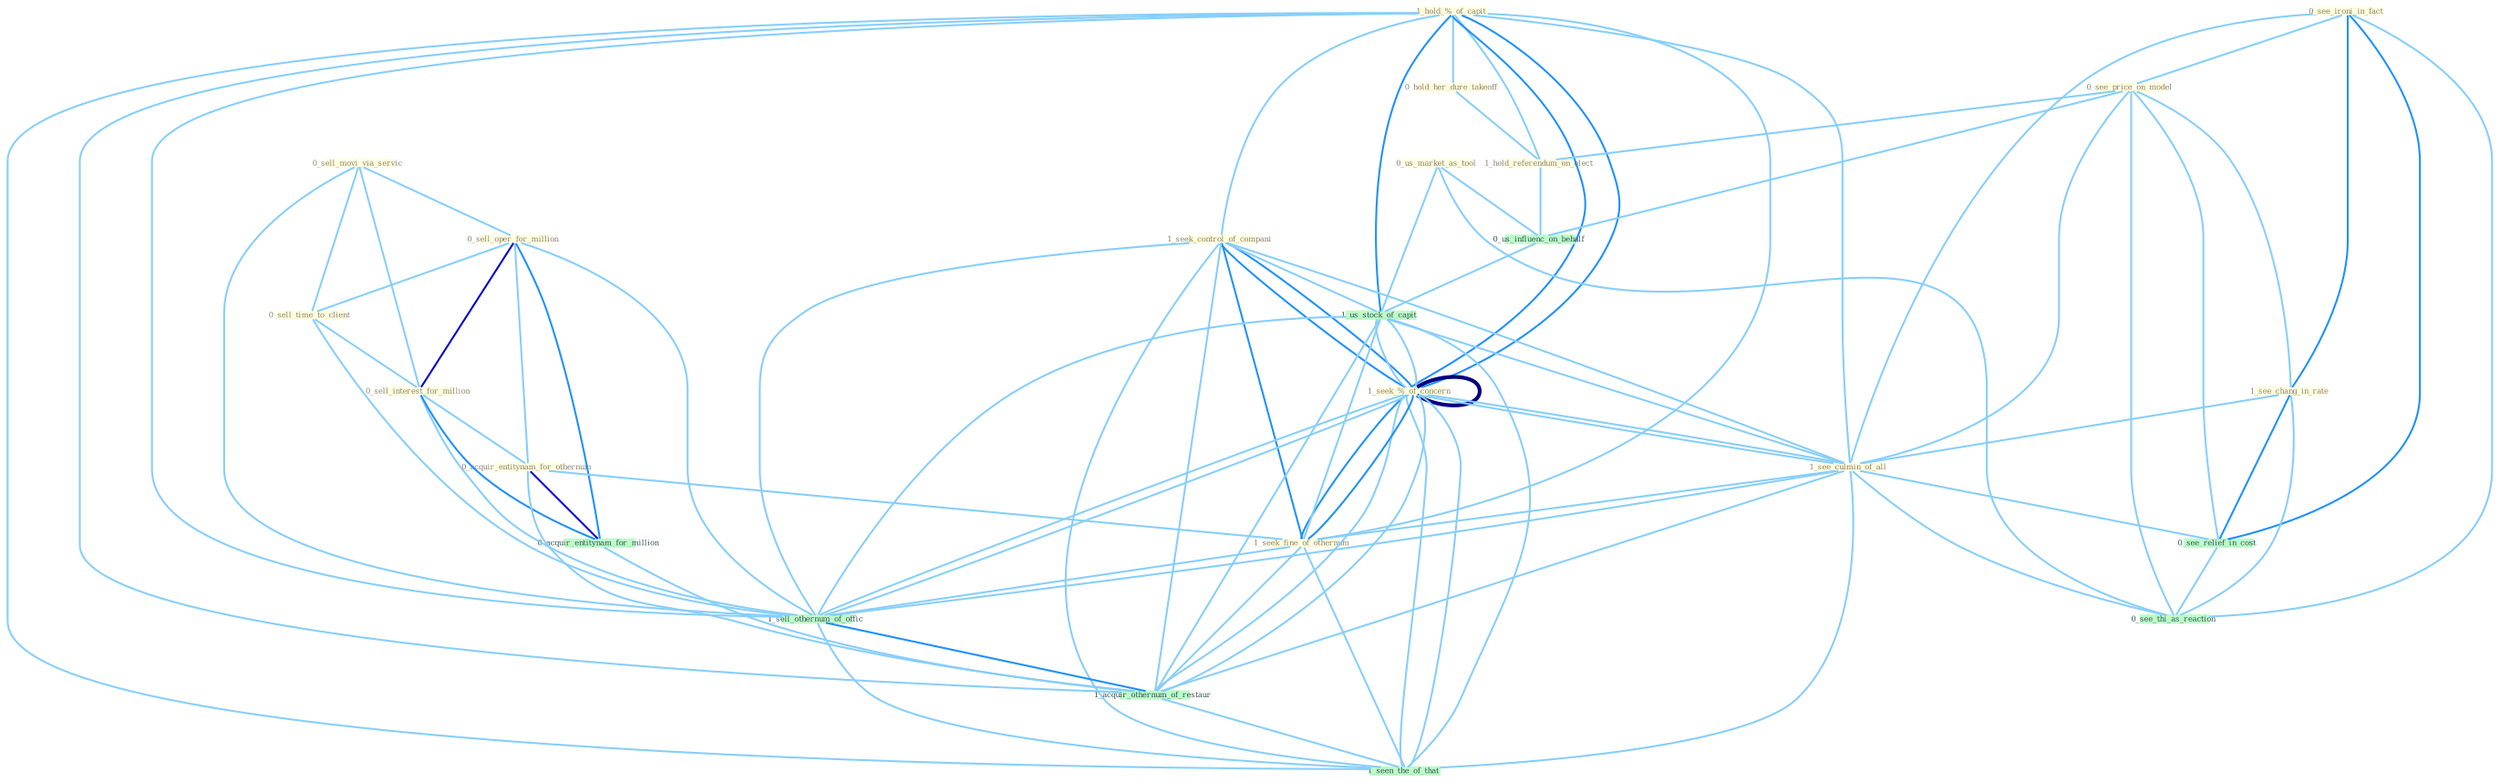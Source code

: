Graph G{ 
    node
    [shape=polygon,style=filled,width=.5,height=.06,color="#BDFCC9",fixedsize=true,fontsize=4,
    fontcolor="#2f4f4f"];
    {node
    [color="#ffffe0", fontcolor="#8b7d6b"] "1_hold_%_of_capit " "0_see_ironi_in_fact " "0_sell_movi_via_servic " "0_see_price_on_model " "0_sell_oper_for_million " "0_hold_her_dure_takeoff " "0_sell_time_to_client " "0_us_market_as_tool " "1_seek_control_of_compani " "1_see_chang_in_rate " "1_hold_referendum_on_elect " "1_seek_%_of_concern " "1_see_culmin_of_all " "0_sell_interest_for_million " "0_acquir_entitynam_for_othernum " "1_seek_fine_of_othernum "}
{node [color="#fff0f5", fontcolor="#b22222"]}
edge [color="#B0E2FF"];

	"1_hold_%_of_capit " -- "0_hold_her_dure_takeoff " [w="1", color="#87cefa" ];
	"1_hold_%_of_capit " -- "1_seek_control_of_compani " [w="1", color="#87cefa" ];
	"1_hold_%_of_capit " -- "1_hold_referendum_on_elect " [w="1", color="#87cefa" ];
	"1_hold_%_of_capit " -- "1_seek_%_of_concern " [w="2", color="#1e90ff" , len=0.8];
	"1_hold_%_of_capit " -- "1_see_culmin_of_all " [w="1", color="#87cefa" ];
	"1_hold_%_of_capit " -- "1_seek_fine_of_othernum " [w="1", color="#87cefa" ];
	"1_hold_%_of_capit " -- "1_sell_othernum_of_offic " [w="1", color="#87cefa" ];
	"1_hold_%_of_capit " -- "1_acquir_othernum_of_restaur " [w="1", color="#87cefa" ];
	"1_hold_%_of_capit " -- "1_us_stock_of_capit " [w="2", color="#1e90ff" , len=0.8];
	"1_hold_%_of_capit " -- "1_seek_%_of_concern " [w="2", color="#1e90ff" , len=0.8];
	"1_hold_%_of_capit " -- "1_seen_the_of_that " [w="1", color="#87cefa" ];
	"0_see_ironi_in_fact " -- "0_see_price_on_model " [w="1", color="#87cefa" ];
	"0_see_ironi_in_fact " -- "1_see_chang_in_rate " [w="2", color="#1e90ff" , len=0.8];
	"0_see_ironi_in_fact " -- "1_see_culmin_of_all " [w="1", color="#87cefa" ];
	"0_see_ironi_in_fact " -- "0_see_relief_in_cost " [w="2", color="#1e90ff" , len=0.8];
	"0_see_ironi_in_fact " -- "0_see_thi_as_reaction " [w="1", color="#87cefa" ];
	"0_sell_movi_via_servic " -- "0_sell_oper_for_million " [w="1", color="#87cefa" ];
	"0_sell_movi_via_servic " -- "0_sell_time_to_client " [w="1", color="#87cefa" ];
	"0_sell_movi_via_servic " -- "0_sell_interest_for_million " [w="1", color="#87cefa" ];
	"0_sell_movi_via_servic " -- "1_sell_othernum_of_offic " [w="1", color="#87cefa" ];
	"0_see_price_on_model " -- "1_see_chang_in_rate " [w="1", color="#87cefa" ];
	"0_see_price_on_model " -- "1_hold_referendum_on_elect " [w="1", color="#87cefa" ];
	"0_see_price_on_model " -- "1_see_culmin_of_all " [w="1", color="#87cefa" ];
	"0_see_price_on_model " -- "0_us_influenc_on_behalf " [w="1", color="#87cefa" ];
	"0_see_price_on_model " -- "0_see_relief_in_cost " [w="1", color="#87cefa" ];
	"0_see_price_on_model " -- "0_see_thi_as_reaction " [w="1", color="#87cefa" ];
	"0_sell_oper_for_million " -- "0_sell_time_to_client " [w="1", color="#87cefa" ];
	"0_sell_oper_for_million " -- "0_sell_interest_for_million " [w="3", color="#0000cd" , len=0.6];
	"0_sell_oper_for_million " -- "0_acquir_entitynam_for_othernum " [w="1", color="#87cefa" ];
	"0_sell_oper_for_million " -- "0_acquir_entitynam_for_million " [w="2", color="#1e90ff" , len=0.8];
	"0_sell_oper_for_million " -- "1_sell_othernum_of_offic " [w="1", color="#87cefa" ];
	"0_hold_her_dure_takeoff " -- "1_hold_referendum_on_elect " [w="1", color="#87cefa" ];
	"0_sell_time_to_client " -- "0_sell_interest_for_million " [w="1", color="#87cefa" ];
	"0_sell_time_to_client " -- "1_sell_othernum_of_offic " [w="1", color="#87cefa" ];
	"0_us_market_as_tool " -- "0_us_influenc_on_behalf " [w="1", color="#87cefa" ];
	"0_us_market_as_tool " -- "0_see_thi_as_reaction " [w="1", color="#87cefa" ];
	"0_us_market_as_tool " -- "1_us_stock_of_capit " [w="1", color="#87cefa" ];
	"1_seek_control_of_compani " -- "1_seek_%_of_concern " [w="2", color="#1e90ff" , len=0.8];
	"1_seek_control_of_compani " -- "1_see_culmin_of_all " [w="1", color="#87cefa" ];
	"1_seek_control_of_compani " -- "1_seek_fine_of_othernum " [w="2", color="#1e90ff" , len=0.8];
	"1_seek_control_of_compani " -- "1_sell_othernum_of_offic " [w="1", color="#87cefa" ];
	"1_seek_control_of_compani " -- "1_acquir_othernum_of_restaur " [w="1", color="#87cefa" ];
	"1_seek_control_of_compani " -- "1_us_stock_of_capit " [w="1", color="#87cefa" ];
	"1_seek_control_of_compani " -- "1_seek_%_of_concern " [w="2", color="#1e90ff" , len=0.8];
	"1_seek_control_of_compani " -- "1_seen_the_of_that " [w="1", color="#87cefa" ];
	"1_see_chang_in_rate " -- "1_see_culmin_of_all " [w="1", color="#87cefa" ];
	"1_see_chang_in_rate " -- "0_see_relief_in_cost " [w="2", color="#1e90ff" , len=0.8];
	"1_see_chang_in_rate " -- "0_see_thi_as_reaction " [w="1", color="#87cefa" ];
	"1_hold_referendum_on_elect " -- "0_us_influenc_on_behalf " [w="1", color="#87cefa" ];
	"1_seek_%_of_concern " -- "1_see_culmin_of_all " [w="1", color="#87cefa" ];
	"1_seek_%_of_concern " -- "1_seek_fine_of_othernum " [w="2", color="#1e90ff" , len=0.8];
	"1_seek_%_of_concern " -- "1_sell_othernum_of_offic " [w="1", color="#87cefa" ];
	"1_seek_%_of_concern " -- "1_acquir_othernum_of_restaur " [w="1", color="#87cefa" ];
	"1_seek_%_of_concern " -- "1_us_stock_of_capit " [w="1", color="#87cefa" ];
	"1_seek_%_of_concern " -- "1_seek_%_of_concern " [w="4", style=bold, color="#000080", len=0.4];
	"1_seek_%_of_concern " -- "1_seen_the_of_that " [w="1", color="#87cefa" ];
	"1_see_culmin_of_all " -- "1_seek_fine_of_othernum " [w="1", color="#87cefa" ];
	"1_see_culmin_of_all " -- "1_sell_othernum_of_offic " [w="1", color="#87cefa" ];
	"1_see_culmin_of_all " -- "0_see_relief_in_cost " [w="1", color="#87cefa" ];
	"1_see_culmin_of_all " -- "0_see_thi_as_reaction " [w="1", color="#87cefa" ];
	"1_see_culmin_of_all " -- "1_acquir_othernum_of_restaur " [w="1", color="#87cefa" ];
	"1_see_culmin_of_all " -- "1_us_stock_of_capit " [w="1", color="#87cefa" ];
	"1_see_culmin_of_all " -- "1_seek_%_of_concern " [w="1", color="#87cefa" ];
	"1_see_culmin_of_all " -- "1_seen_the_of_that " [w="1", color="#87cefa" ];
	"0_sell_interest_for_million " -- "0_acquir_entitynam_for_othernum " [w="1", color="#87cefa" ];
	"0_sell_interest_for_million " -- "0_acquir_entitynam_for_million " [w="2", color="#1e90ff" , len=0.8];
	"0_sell_interest_for_million " -- "1_sell_othernum_of_offic " [w="1", color="#87cefa" ];
	"0_acquir_entitynam_for_othernum " -- "1_seek_fine_of_othernum " [w="1", color="#87cefa" ];
	"0_acquir_entitynam_for_othernum " -- "0_acquir_entitynam_for_million " [w="3", color="#0000cd" , len=0.6];
	"0_acquir_entitynam_for_othernum " -- "1_acquir_othernum_of_restaur " [w="1", color="#87cefa" ];
	"1_seek_fine_of_othernum " -- "1_sell_othernum_of_offic " [w="1", color="#87cefa" ];
	"1_seek_fine_of_othernum " -- "1_acquir_othernum_of_restaur " [w="1", color="#87cefa" ];
	"1_seek_fine_of_othernum " -- "1_us_stock_of_capit " [w="1", color="#87cefa" ];
	"1_seek_fine_of_othernum " -- "1_seek_%_of_concern " [w="2", color="#1e90ff" , len=0.8];
	"1_seek_fine_of_othernum " -- "1_seen_the_of_that " [w="1", color="#87cefa" ];
	"0_acquir_entitynam_for_million " -- "1_acquir_othernum_of_restaur " [w="1", color="#87cefa" ];
	"1_sell_othernum_of_offic " -- "1_acquir_othernum_of_restaur " [w="2", color="#1e90ff" , len=0.8];
	"1_sell_othernum_of_offic " -- "1_us_stock_of_capit " [w="1", color="#87cefa" ];
	"1_sell_othernum_of_offic " -- "1_seek_%_of_concern " [w="1", color="#87cefa" ];
	"1_sell_othernum_of_offic " -- "1_seen_the_of_that " [w="1", color="#87cefa" ];
	"0_us_influenc_on_behalf " -- "1_us_stock_of_capit " [w="1", color="#87cefa" ];
	"0_see_relief_in_cost " -- "0_see_thi_as_reaction " [w="1", color="#87cefa" ];
	"1_acquir_othernum_of_restaur " -- "1_us_stock_of_capit " [w="1", color="#87cefa" ];
	"1_acquir_othernum_of_restaur " -- "1_seek_%_of_concern " [w="1", color="#87cefa" ];
	"1_acquir_othernum_of_restaur " -- "1_seen_the_of_that " [w="1", color="#87cefa" ];
	"1_us_stock_of_capit " -- "1_seek_%_of_concern " [w="1", color="#87cefa" ];
	"1_us_stock_of_capit " -- "1_seen_the_of_that " [w="1", color="#87cefa" ];
	"1_seek_%_of_concern " -- "1_seen_the_of_that " [w="1", color="#87cefa" ];
}